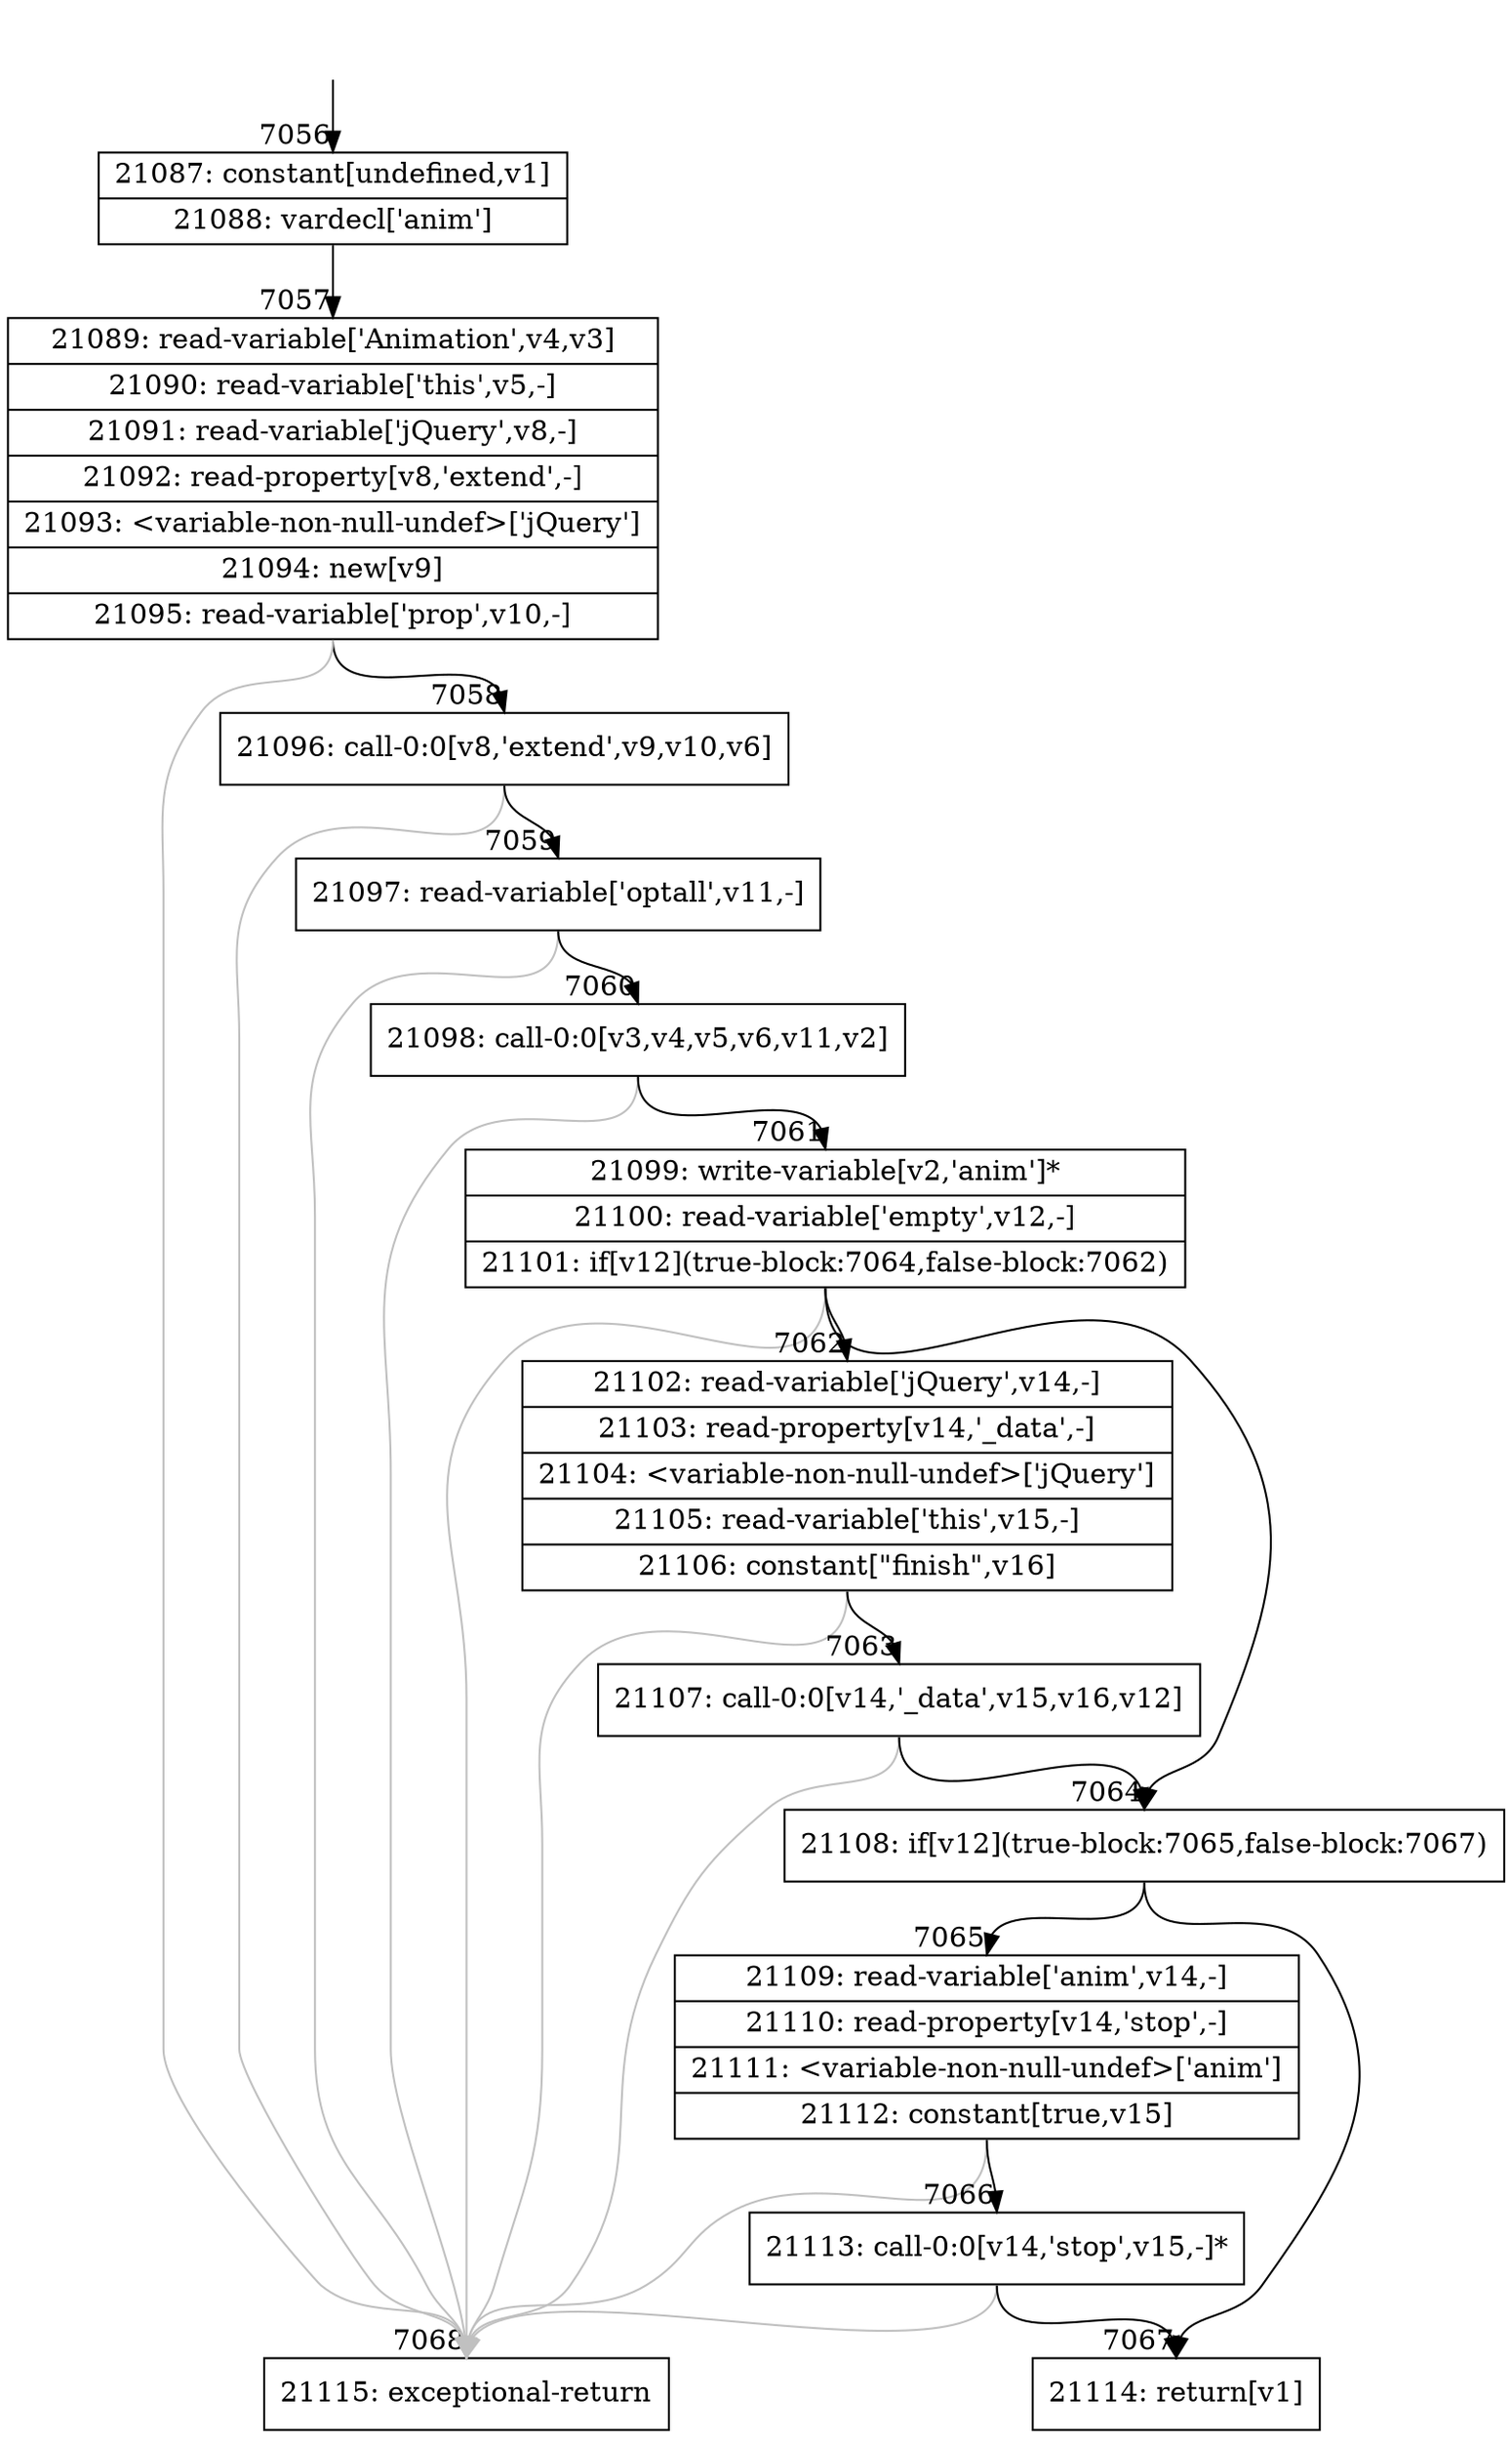 digraph {
rankdir="TD"
BB_entry432[shape=none,label=""];
BB_entry432 -> BB7056 [tailport=s, headport=n, headlabel="    7056"]
BB7056 [shape=record label="{21087: constant[undefined,v1]|21088: vardecl['anim']}" ] 
BB7056 -> BB7057 [tailport=s, headport=n, headlabel="      7057"]
BB7057 [shape=record label="{21089: read-variable['Animation',v4,v3]|21090: read-variable['this',v5,-]|21091: read-variable['jQuery',v8,-]|21092: read-property[v8,'extend',-]|21093: \<variable-non-null-undef\>['jQuery']|21094: new[v9]|21095: read-variable['prop',v10,-]}" ] 
BB7057 -> BB7058 [tailport=s, headport=n, headlabel="      7058"]
BB7057 -> BB7068 [tailport=s, headport=n, color=gray, headlabel="      7068"]
BB7058 [shape=record label="{21096: call-0:0[v8,'extend',v9,v10,v6]}" ] 
BB7058 -> BB7059 [tailport=s, headport=n, headlabel="      7059"]
BB7058 -> BB7068 [tailport=s, headport=n, color=gray]
BB7059 [shape=record label="{21097: read-variable['optall',v11,-]}" ] 
BB7059 -> BB7060 [tailport=s, headport=n, headlabel="      7060"]
BB7059 -> BB7068 [tailport=s, headport=n, color=gray]
BB7060 [shape=record label="{21098: call-0:0[v3,v4,v5,v6,v11,v2]}" ] 
BB7060 -> BB7061 [tailport=s, headport=n, headlabel="      7061"]
BB7060 -> BB7068 [tailport=s, headport=n, color=gray]
BB7061 [shape=record label="{21099: write-variable[v2,'anim']*|21100: read-variable['empty',v12,-]|21101: if[v12](true-block:7064,false-block:7062)}" ] 
BB7061 -> BB7064 [tailport=s, headport=n, headlabel="      7064"]
BB7061 -> BB7062 [tailport=s, headport=n, headlabel="      7062"]
BB7061 -> BB7068 [tailport=s, headport=n, color=gray]
BB7062 [shape=record label="{21102: read-variable['jQuery',v14,-]|21103: read-property[v14,'_data',-]|21104: \<variable-non-null-undef\>['jQuery']|21105: read-variable['this',v15,-]|21106: constant[\"finish\",v16]}" ] 
BB7062 -> BB7063 [tailport=s, headport=n, headlabel="      7063"]
BB7062 -> BB7068 [tailport=s, headport=n, color=gray]
BB7063 [shape=record label="{21107: call-0:0[v14,'_data',v15,v16,v12]}" ] 
BB7063 -> BB7064 [tailport=s, headport=n]
BB7063 -> BB7068 [tailport=s, headport=n, color=gray]
BB7064 [shape=record label="{21108: if[v12](true-block:7065,false-block:7067)}" ] 
BB7064 -> BB7065 [tailport=s, headport=n, headlabel="      7065"]
BB7064 -> BB7067 [tailport=s, headport=n, headlabel="      7067"]
BB7065 [shape=record label="{21109: read-variable['anim',v14,-]|21110: read-property[v14,'stop',-]|21111: \<variable-non-null-undef\>['anim']|21112: constant[true,v15]}" ] 
BB7065 -> BB7066 [tailport=s, headport=n, headlabel="      7066"]
BB7065 -> BB7068 [tailport=s, headport=n, color=gray]
BB7066 [shape=record label="{21113: call-0:0[v14,'stop',v15,-]*}" ] 
BB7066 -> BB7067 [tailport=s, headport=n]
BB7066 -> BB7068 [tailport=s, headport=n, color=gray]
BB7067 [shape=record label="{21114: return[v1]}" ] 
BB7068 [shape=record label="{21115: exceptional-return}" ] 
}

